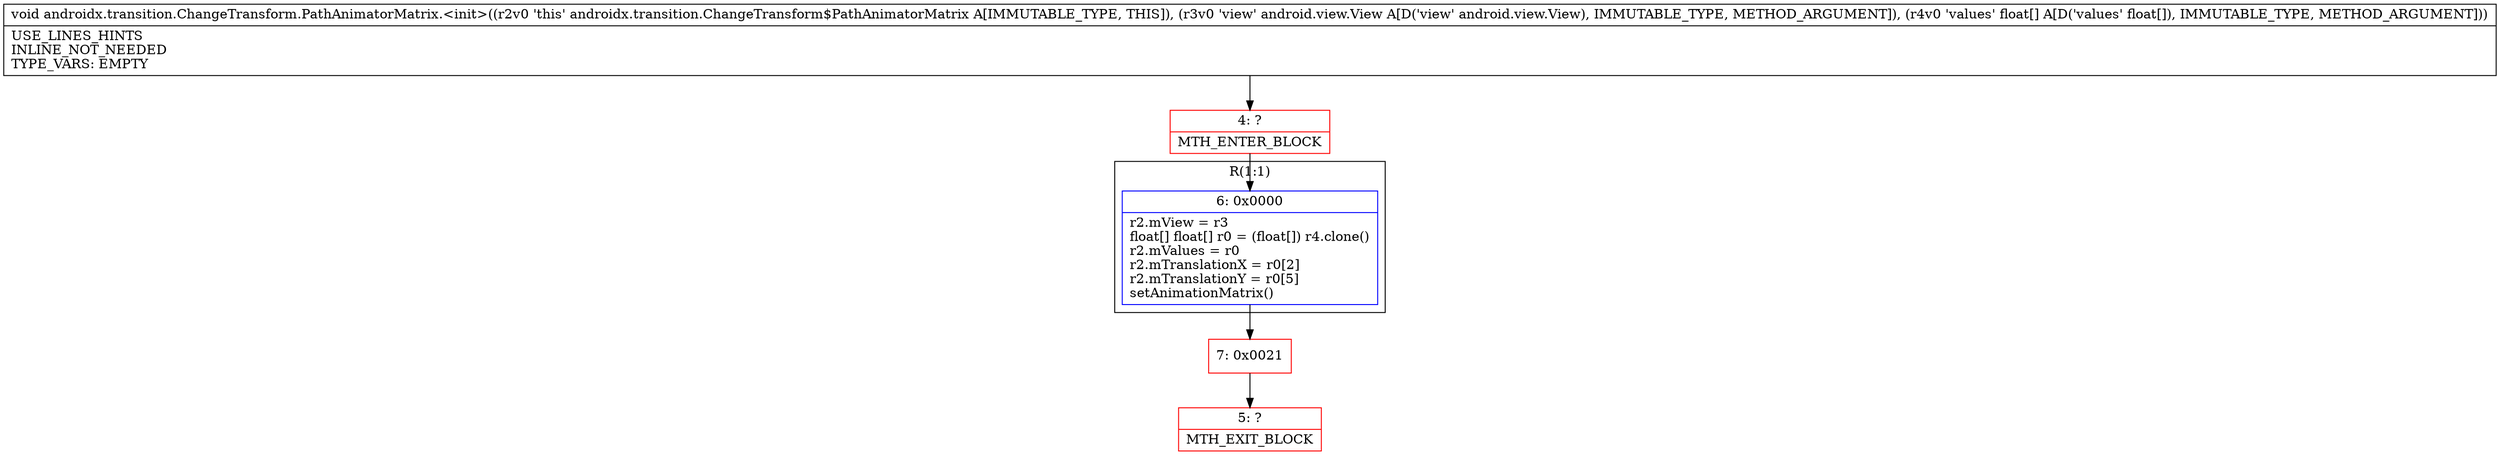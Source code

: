 digraph "CFG forandroidx.transition.ChangeTransform.PathAnimatorMatrix.\<init\>(Landroid\/view\/View;[F)V" {
subgraph cluster_Region_1756961568 {
label = "R(1:1)";
node [shape=record,color=blue];
Node_6 [shape=record,label="{6\:\ 0x0000|r2.mView = r3\lfloat[] float[] r0 = (float[]) r4.clone()\lr2.mValues = r0\lr2.mTranslationX = r0[2]\lr2.mTranslationY = r0[5]\lsetAnimationMatrix()\l}"];
}
Node_4 [shape=record,color=red,label="{4\:\ ?|MTH_ENTER_BLOCK\l}"];
Node_7 [shape=record,color=red,label="{7\:\ 0x0021}"];
Node_5 [shape=record,color=red,label="{5\:\ ?|MTH_EXIT_BLOCK\l}"];
MethodNode[shape=record,label="{void androidx.transition.ChangeTransform.PathAnimatorMatrix.\<init\>((r2v0 'this' androidx.transition.ChangeTransform$PathAnimatorMatrix A[IMMUTABLE_TYPE, THIS]), (r3v0 'view' android.view.View A[D('view' android.view.View), IMMUTABLE_TYPE, METHOD_ARGUMENT]), (r4v0 'values' float[] A[D('values' float[]), IMMUTABLE_TYPE, METHOD_ARGUMENT]))  | USE_LINES_HINTS\lINLINE_NOT_NEEDED\lTYPE_VARS: EMPTY\l}"];
MethodNode -> Node_4;Node_6 -> Node_7;
Node_4 -> Node_6;
Node_7 -> Node_5;
}

